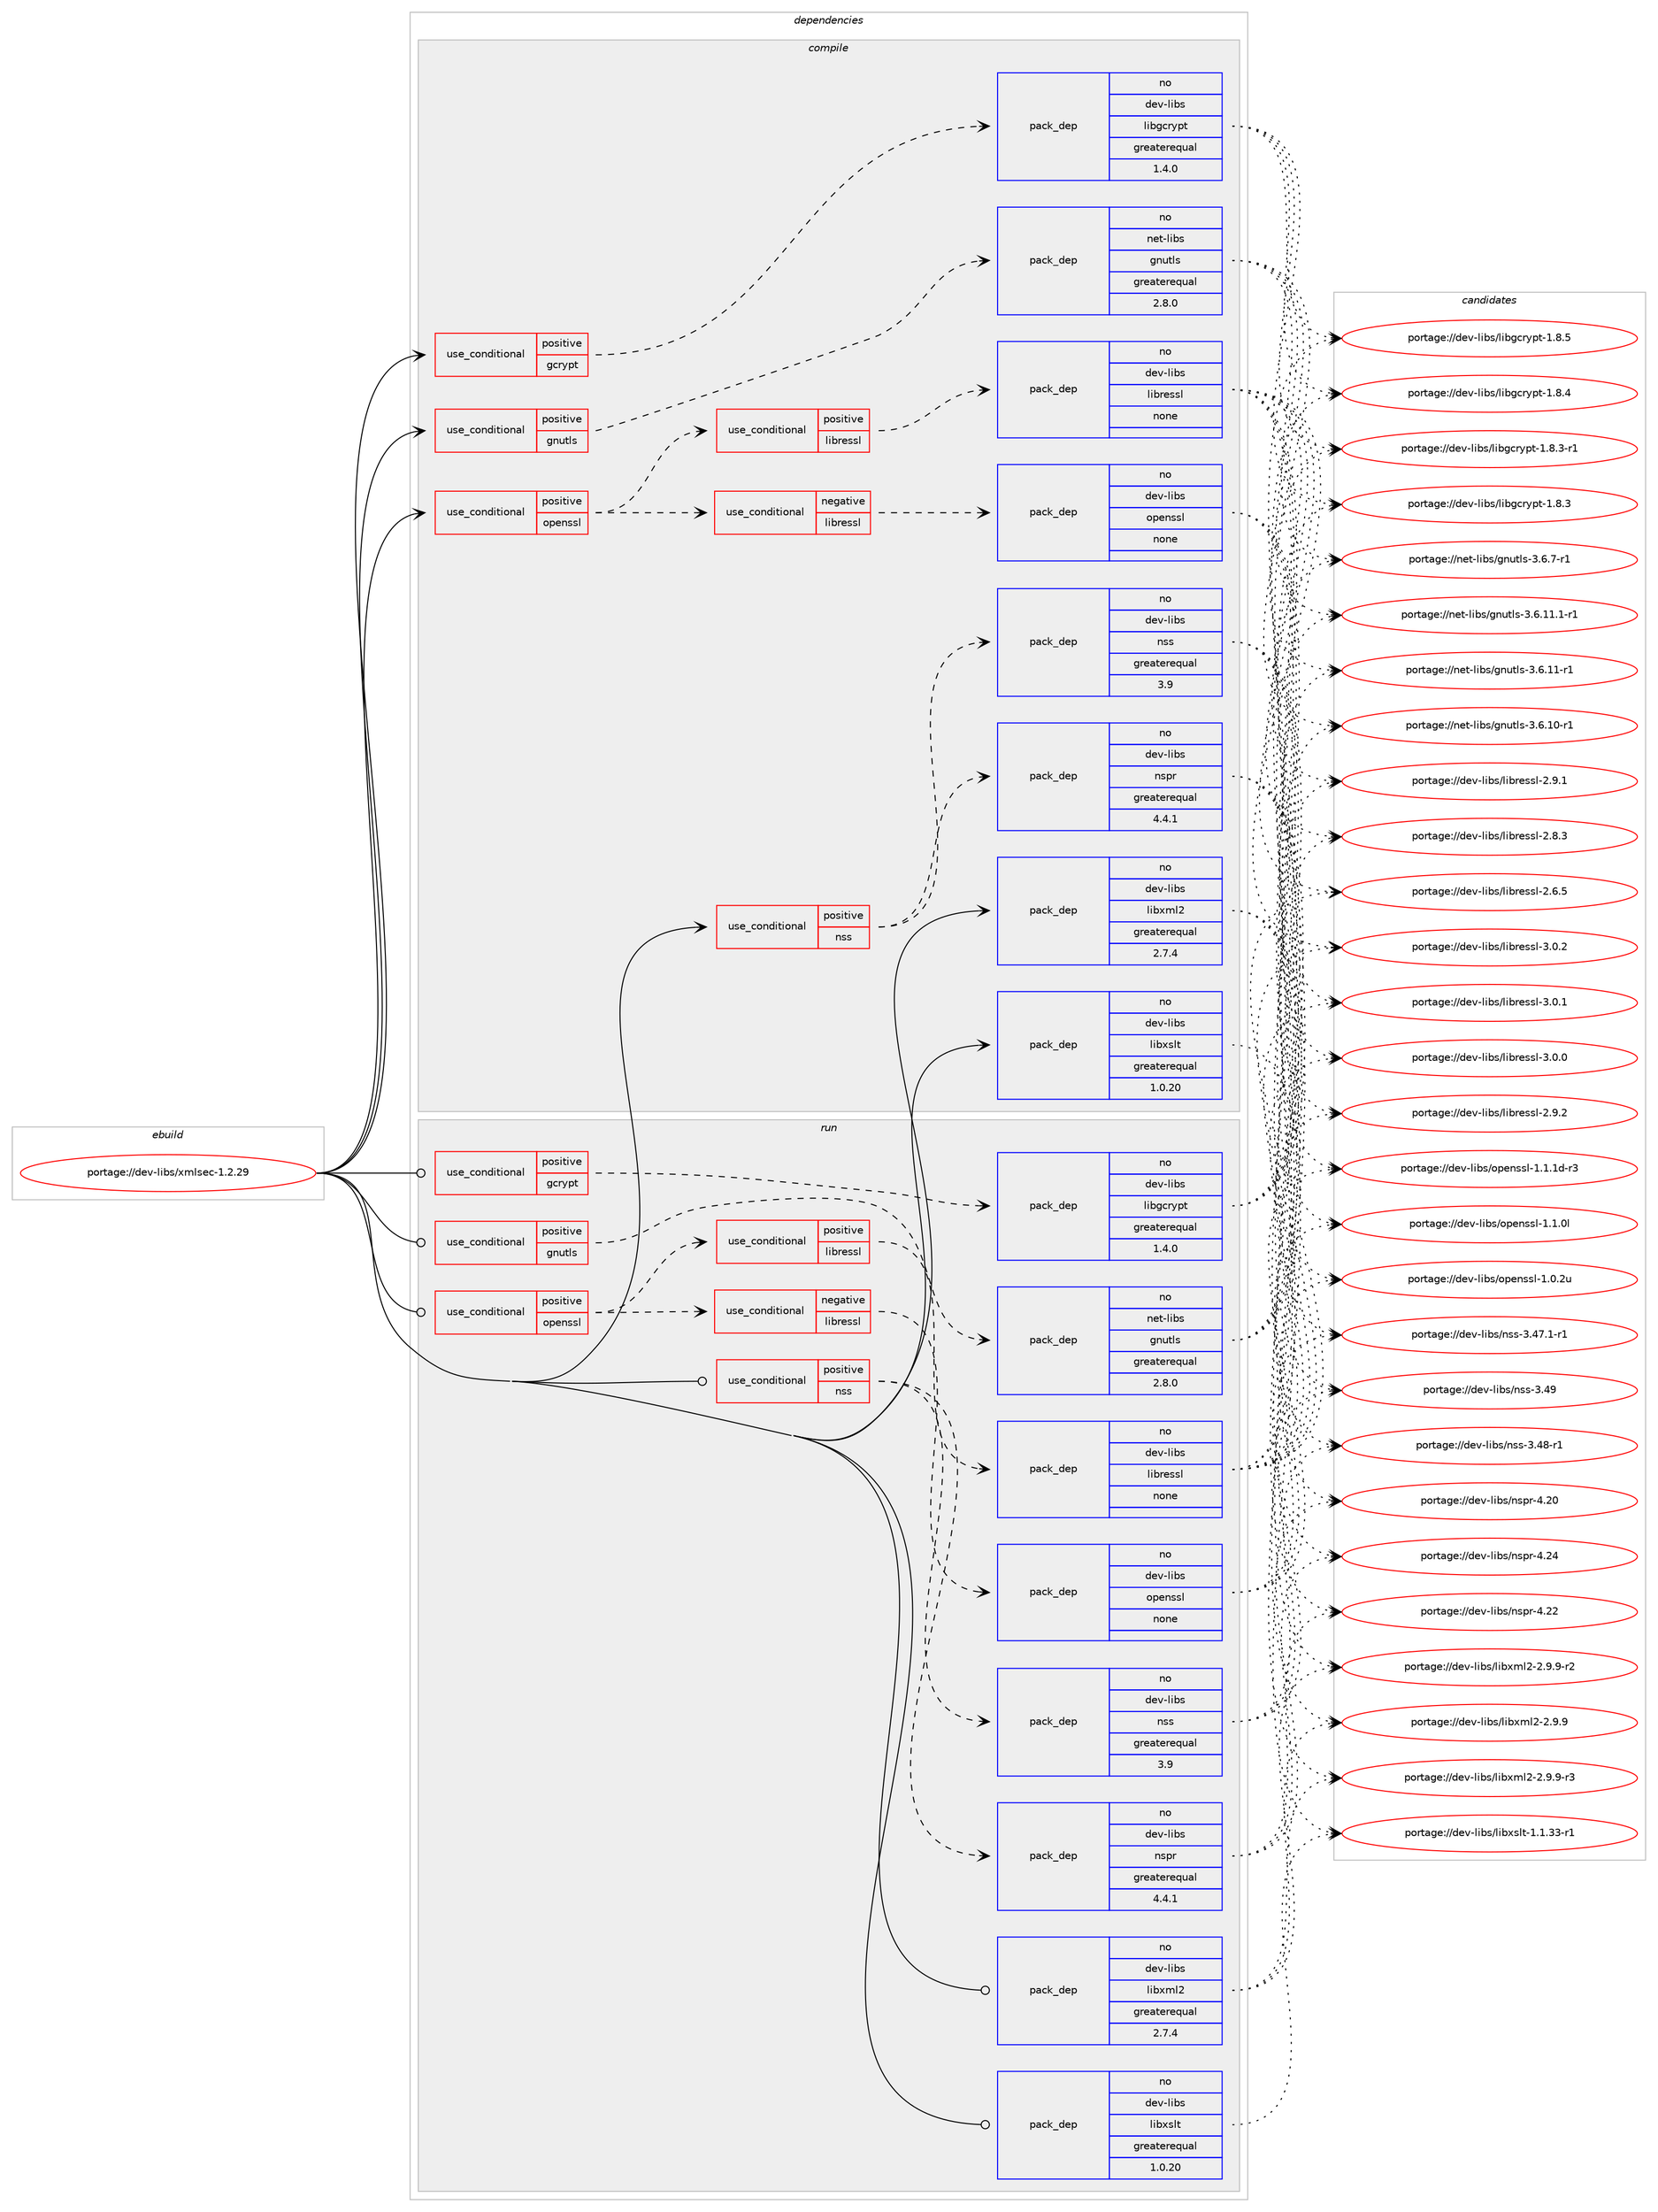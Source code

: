 digraph prolog {

# *************
# Graph options
# *************

newrank=true;
concentrate=true;
compound=true;
graph [rankdir=LR,fontname=Helvetica,fontsize=10,ranksep=1.5];#, ranksep=2.5, nodesep=0.2];
edge  [arrowhead=vee];
node  [fontname=Helvetica,fontsize=10];

# **********
# The ebuild
# **********

subgraph cluster_leftcol {
color=gray;
label=<<i>ebuild</i>>;
id [label="portage://dev-libs/xmlsec-1.2.29", color=red, width=4, href="../dev-libs/xmlsec-1.2.29.svg"];
}

# ****************
# The dependencies
# ****************

subgraph cluster_midcol {
color=gray;
label=<<i>dependencies</i>>;
subgraph cluster_compile {
fillcolor="#eeeeee";
style=filled;
label=<<i>compile</i>>;
subgraph cond123336 {
dependency506011 [label=<<TABLE BORDER="0" CELLBORDER="1" CELLSPACING="0" CELLPADDING="4"><TR><TD ROWSPAN="3" CELLPADDING="10">use_conditional</TD></TR><TR><TD>positive</TD></TR><TR><TD>gcrypt</TD></TR></TABLE>>, shape=none, color=red];
subgraph pack377533 {
dependency506012 [label=<<TABLE BORDER="0" CELLBORDER="1" CELLSPACING="0" CELLPADDING="4" WIDTH="220"><TR><TD ROWSPAN="6" CELLPADDING="30">pack_dep</TD></TR><TR><TD WIDTH="110">no</TD></TR><TR><TD>dev-libs</TD></TR><TR><TD>libgcrypt</TD></TR><TR><TD>greaterequal</TD></TR><TR><TD>1.4.0</TD></TR></TABLE>>, shape=none, color=blue];
}
dependency506011:e -> dependency506012:w [weight=20,style="dashed",arrowhead="vee"];
}
id:e -> dependency506011:w [weight=20,style="solid",arrowhead="vee"];
subgraph cond123337 {
dependency506013 [label=<<TABLE BORDER="0" CELLBORDER="1" CELLSPACING="0" CELLPADDING="4"><TR><TD ROWSPAN="3" CELLPADDING="10">use_conditional</TD></TR><TR><TD>positive</TD></TR><TR><TD>gnutls</TD></TR></TABLE>>, shape=none, color=red];
subgraph pack377534 {
dependency506014 [label=<<TABLE BORDER="0" CELLBORDER="1" CELLSPACING="0" CELLPADDING="4" WIDTH="220"><TR><TD ROWSPAN="6" CELLPADDING="30">pack_dep</TD></TR><TR><TD WIDTH="110">no</TD></TR><TR><TD>net-libs</TD></TR><TR><TD>gnutls</TD></TR><TR><TD>greaterequal</TD></TR><TR><TD>2.8.0</TD></TR></TABLE>>, shape=none, color=blue];
}
dependency506013:e -> dependency506014:w [weight=20,style="dashed",arrowhead="vee"];
}
id:e -> dependency506013:w [weight=20,style="solid",arrowhead="vee"];
subgraph cond123338 {
dependency506015 [label=<<TABLE BORDER="0" CELLBORDER="1" CELLSPACING="0" CELLPADDING="4"><TR><TD ROWSPAN="3" CELLPADDING="10">use_conditional</TD></TR><TR><TD>positive</TD></TR><TR><TD>nss</TD></TR></TABLE>>, shape=none, color=red];
subgraph pack377535 {
dependency506016 [label=<<TABLE BORDER="0" CELLBORDER="1" CELLSPACING="0" CELLPADDING="4" WIDTH="220"><TR><TD ROWSPAN="6" CELLPADDING="30">pack_dep</TD></TR><TR><TD WIDTH="110">no</TD></TR><TR><TD>dev-libs</TD></TR><TR><TD>nspr</TD></TR><TR><TD>greaterequal</TD></TR><TR><TD>4.4.1</TD></TR></TABLE>>, shape=none, color=blue];
}
dependency506015:e -> dependency506016:w [weight=20,style="dashed",arrowhead="vee"];
subgraph pack377536 {
dependency506017 [label=<<TABLE BORDER="0" CELLBORDER="1" CELLSPACING="0" CELLPADDING="4" WIDTH="220"><TR><TD ROWSPAN="6" CELLPADDING="30">pack_dep</TD></TR><TR><TD WIDTH="110">no</TD></TR><TR><TD>dev-libs</TD></TR><TR><TD>nss</TD></TR><TR><TD>greaterequal</TD></TR><TR><TD>3.9</TD></TR></TABLE>>, shape=none, color=blue];
}
dependency506015:e -> dependency506017:w [weight=20,style="dashed",arrowhead="vee"];
}
id:e -> dependency506015:w [weight=20,style="solid",arrowhead="vee"];
subgraph cond123339 {
dependency506018 [label=<<TABLE BORDER="0" CELLBORDER="1" CELLSPACING="0" CELLPADDING="4"><TR><TD ROWSPAN="3" CELLPADDING="10">use_conditional</TD></TR><TR><TD>positive</TD></TR><TR><TD>openssl</TD></TR></TABLE>>, shape=none, color=red];
subgraph cond123340 {
dependency506019 [label=<<TABLE BORDER="0" CELLBORDER="1" CELLSPACING="0" CELLPADDING="4"><TR><TD ROWSPAN="3" CELLPADDING="10">use_conditional</TD></TR><TR><TD>negative</TD></TR><TR><TD>libressl</TD></TR></TABLE>>, shape=none, color=red];
subgraph pack377537 {
dependency506020 [label=<<TABLE BORDER="0" CELLBORDER="1" CELLSPACING="0" CELLPADDING="4" WIDTH="220"><TR><TD ROWSPAN="6" CELLPADDING="30">pack_dep</TD></TR><TR><TD WIDTH="110">no</TD></TR><TR><TD>dev-libs</TD></TR><TR><TD>openssl</TD></TR><TR><TD>none</TD></TR><TR><TD></TD></TR></TABLE>>, shape=none, color=blue];
}
dependency506019:e -> dependency506020:w [weight=20,style="dashed",arrowhead="vee"];
}
dependency506018:e -> dependency506019:w [weight=20,style="dashed",arrowhead="vee"];
subgraph cond123341 {
dependency506021 [label=<<TABLE BORDER="0" CELLBORDER="1" CELLSPACING="0" CELLPADDING="4"><TR><TD ROWSPAN="3" CELLPADDING="10">use_conditional</TD></TR><TR><TD>positive</TD></TR><TR><TD>libressl</TD></TR></TABLE>>, shape=none, color=red];
subgraph pack377538 {
dependency506022 [label=<<TABLE BORDER="0" CELLBORDER="1" CELLSPACING="0" CELLPADDING="4" WIDTH="220"><TR><TD ROWSPAN="6" CELLPADDING="30">pack_dep</TD></TR><TR><TD WIDTH="110">no</TD></TR><TR><TD>dev-libs</TD></TR><TR><TD>libressl</TD></TR><TR><TD>none</TD></TR><TR><TD></TD></TR></TABLE>>, shape=none, color=blue];
}
dependency506021:e -> dependency506022:w [weight=20,style="dashed",arrowhead="vee"];
}
dependency506018:e -> dependency506021:w [weight=20,style="dashed",arrowhead="vee"];
}
id:e -> dependency506018:w [weight=20,style="solid",arrowhead="vee"];
subgraph pack377539 {
dependency506023 [label=<<TABLE BORDER="0" CELLBORDER="1" CELLSPACING="0" CELLPADDING="4" WIDTH="220"><TR><TD ROWSPAN="6" CELLPADDING="30">pack_dep</TD></TR><TR><TD WIDTH="110">no</TD></TR><TR><TD>dev-libs</TD></TR><TR><TD>libxml2</TD></TR><TR><TD>greaterequal</TD></TR><TR><TD>2.7.4</TD></TR></TABLE>>, shape=none, color=blue];
}
id:e -> dependency506023:w [weight=20,style="solid",arrowhead="vee"];
subgraph pack377540 {
dependency506024 [label=<<TABLE BORDER="0" CELLBORDER="1" CELLSPACING="0" CELLPADDING="4" WIDTH="220"><TR><TD ROWSPAN="6" CELLPADDING="30">pack_dep</TD></TR><TR><TD WIDTH="110">no</TD></TR><TR><TD>dev-libs</TD></TR><TR><TD>libxslt</TD></TR><TR><TD>greaterequal</TD></TR><TR><TD>1.0.20</TD></TR></TABLE>>, shape=none, color=blue];
}
id:e -> dependency506024:w [weight=20,style="solid",arrowhead="vee"];
}
subgraph cluster_compileandrun {
fillcolor="#eeeeee";
style=filled;
label=<<i>compile and run</i>>;
}
subgraph cluster_run {
fillcolor="#eeeeee";
style=filled;
label=<<i>run</i>>;
subgraph cond123342 {
dependency506025 [label=<<TABLE BORDER="0" CELLBORDER="1" CELLSPACING="0" CELLPADDING="4"><TR><TD ROWSPAN="3" CELLPADDING="10">use_conditional</TD></TR><TR><TD>positive</TD></TR><TR><TD>gcrypt</TD></TR></TABLE>>, shape=none, color=red];
subgraph pack377541 {
dependency506026 [label=<<TABLE BORDER="0" CELLBORDER="1" CELLSPACING="0" CELLPADDING="4" WIDTH="220"><TR><TD ROWSPAN="6" CELLPADDING="30">pack_dep</TD></TR><TR><TD WIDTH="110">no</TD></TR><TR><TD>dev-libs</TD></TR><TR><TD>libgcrypt</TD></TR><TR><TD>greaterequal</TD></TR><TR><TD>1.4.0</TD></TR></TABLE>>, shape=none, color=blue];
}
dependency506025:e -> dependency506026:w [weight=20,style="dashed",arrowhead="vee"];
}
id:e -> dependency506025:w [weight=20,style="solid",arrowhead="odot"];
subgraph cond123343 {
dependency506027 [label=<<TABLE BORDER="0" CELLBORDER="1" CELLSPACING="0" CELLPADDING="4"><TR><TD ROWSPAN="3" CELLPADDING="10">use_conditional</TD></TR><TR><TD>positive</TD></TR><TR><TD>gnutls</TD></TR></TABLE>>, shape=none, color=red];
subgraph pack377542 {
dependency506028 [label=<<TABLE BORDER="0" CELLBORDER="1" CELLSPACING="0" CELLPADDING="4" WIDTH="220"><TR><TD ROWSPAN="6" CELLPADDING="30">pack_dep</TD></TR><TR><TD WIDTH="110">no</TD></TR><TR><TD>net-libs</TD></TR><TR><TD>gnutls</TD></TR><TR><TD>greaterequal</TD></TR><TR><TD>2.8.0</TD></TR></TABLE>>, shape=none, color=blue];
}
dependency506027:e -> dependency506028:w [weight=20,style="dashed",arrowhead="vee"];
}
id:e -> dependency506027:w [weight=20,style="solid",arrowhead="odot"];
subgraph cond123344 {
dependency506029 [label=<<TABLE BORDER="0" CELLBORDER="1" CELLSPACING="0" CELLPADDING="4"><TR><TD ROWSPAN="3" CELLPADDING="10">use_conditional</TD></TR><TR><TD>positive</TD></TR><TR><TD>nss</TD></TR></TABLE>>, shape=none, color=red];
subgraph pack377543 {
dependency506030 [label=<<TABLE BORDER="0" CELLBORDER="1" CELLSPACING="0" CELLPADDING="4" WIDTH="220"><TR><TD ROWSPAN="6" CELLPADDING="30">pack_dep</TD></TR><TR><TD WIDTH="110">no</TD></TR><TR><TD>dev-libs</TD></TR><TR><TD>nspr</TD></TR><TR><TD>greaterequal</TD></TR><TR><TD>4.4.1</TD></TR></TABLE>>, shape=none, color=blue];
}
dependency506029:e -> dependency506030:w [weight=20,style="dashed",arrowhead="vee"];
subgraph pack377544 {
dependency506031 [label=<<TABLE BORDER="0" CELLBORDER="1" CELLSPACING="0" CELLPADDING="4" WIDTH="220"><TR><TD ROWSPAN="6" CELLPADDING="30">pack_dep</TD></TR><TR><TD WIDTH="110">no</TD></TR><TR><TD>dev-libs</TD></TR><TR><TD>nss</TD></TR><TR><TD>greaterequal</TD></TR><TR><TD>3.9</TD></TR></TABLE>>, shape=none, color=blue];
}
dependency506029:e -> dependency506031:w [weight=20,style="dashed",arrowhead="vee"];
}
id:e -> dependency506029:w [weight=20,style="solid",arrowhead="odot"];
subgraph cond123345 {
dependency506032 [label=<<TABLE BORDER="0" CELLBORDER="1" CELLSPACING="0" CELLPADDING="4"><TR><TD ROWSPAN="3" CELLPADDING="10">use_conditional</TD></TR><TR><TD>positive</TD></TR><TR><TD>openssl</TD></TR></TABLE>>, shape=none, color=red];
subgraph cond123346 {
dependency506033 [label=<<TABLE BORDER="0" CELLBORDER="1" CELLSPACING="0" CELLPADDING="4"><TR><TD ROWSPAN="3" CELLPADDING="10">use_conditional</TD></TR><TR><TD>negative</TD></TR><TR><TD>libressl</TD></TR></TABLE>>, shape=none, color=red];
subgraph pack377545 {
dependency506034 [label=<<TABLE BORDER="0" CELLBORDER="1" CELLSPACING="0" CELLPADDING="4" WIDTH="220"><TR><TD ROWSPAN="6" CELLPADDING="30">pack_dep</TD></TR><TR><TD WIDTH="110">no</TD></TR><TR><TD>dev-libs</TD></TR><TR><TD>openssl</TD></TR><TR><TD>none</TD></TR><TR><TD></TD></TR></TABLE>>, shape=none, color=blue];
}
dependency506033:e -> dependency506034:w [weight=20,style="dashed",arrowhead="vee"];
}
dependency506032:e -> dependency506033:w [weight=20,style="dashed",arrowhead="vee"];
subgraph cond123347 {
dependency506035 [label=<<TABLE BORDER="0" CELLBORDER="1" CELLSPACING="0" CELLPADDING="4"><TR><TD ROWSPAN="3" CELLPADDING="10">use_conditional</TD></TR><TR><TD>positive</TD></TR><TR><TD>libressl</TD></TR></TABLE>>, shape=none, color=red];
subgraph pack377546 {
dependency506036 [label=<<TABLE BORDER="0" CELLBORDER="1" CELLSPACING="0" CELLPADDING="4" WIDTH="220"><TR><TD ROWSPAN="6" CELLPADDING="30">pack_dep</TD></TR><TR><TD WIDTH="110">no</TD></TR><TR><TD>dev-libs</TD></TR><TR><TD>libressl</TD></TR><TR><TD>none</TD></TR><TR><TD></TD></TR></TABLE>>, shape=none, color=blue];
}
dependency506035:e -> dependency506036:w [weight=20,style="dashed",arrowhead="vee"];
}
dependency506032:e -> dependency506035:w [weight=20,style="dashed",arrowhead="vee"];
}
id:e -> dependency506032:w [weight=20,style="solid",arrowhead="odot"];
subgraph pack377547 {
dependency506037 [label=<<TABLE BORDER="0" CELLBORDER="1" CELLSPACING="0" CELLPADDING="4" WIDTH="220"><TR><TD ROWSPAN="6" CELLPADDING="30">pack_dep</TD></TR><TR><TD WIDTH="110">no</TD></TR><TR><TD>dev-libs</TD></TR><TR><TD>libxml2</TD></TR><TR><TD>greaterequal</TD></TR><TR><TD>2.7.4</TD></TR></TABLE>>, shape=none, color=blue];
}
id:e -> dependency506037:w [weight=20,style="solid",arrowhead="odot"];
subgraph pack377548 {
dependency506038 [label=<<TABLE BORDER="0" CELLBORDER="1" CELLSPACING="0" CELLPADDING="4" WIDTH="220"><TR><TD ROWSPAN="6" CELLPADDING="30">pack_dep</TD></TR><TR><TD WIDTH="110">no</TD></TR><TR><TD>dev-libs</TD></TR><TR><TD>libxslt</TD></TR><TR><TD>greaterequal</TD></TR><TR><TD>1.0.20</TD></TR></TABLE>>, shape=none, color=blue];
}
id:e -> dependency506038:w [weight=20,style="solid",arrowhead="odot"];
}
}

# **************
# The candidates
# **************

subgraph cluster_choices {
rank=same;
color=gray;
label=<<i>candidates</i>>;

subgraph choice377533 {
color=black;
nodesep=1;
choice1001011184510810598115471081059810399114121112116454946564653 [label="portage://dev-libs/libgcrypt-1.8.5", color=red, width=4,href="../dev-libs/libgcrypt-1.8.5.svg"];
choice1001011184510810598115471081059810399114121112116454946564652 [label="portage://dev-libs/libgcrypt-1.8.4", color=red, width=4,href="../dev-libs/libgcrypt-1.8.4.svg"];
choice10010111845108105981154710810598103991141211121164549465646514511449 [label="portage://dev-libs/libgcrypt-1.8.3-r1", color=red, width=4,href="../dev-libs/libgcrypt-1.8.3-r1.svg"];
choice1001011184510810598115471081059810399114121112116454946564651 [label="portage://dev-libs/libgcrypt-1.8.3", color=red, width=4,href="../dev-libs/libgcrypt-1.8.3.svg"];
dependency506012:e -> choice1001011184510810598115471081059810399114121112116454946564653:w [style=dotted,weight="100"];
dependency506012:e -> choice1001011184510810598115471081059810399114121112116454946564652:w [style=dotted,weight="100"];
dependency506012:e -> choice10010111845108105981154710810598103991141211121164549465646514511449:w [style=dotted,weight="100"];
dependency506012:e -> choice1001011184510810598115471081059810399114121112116454946564651:w [style=dotted,weight="100"];
}
subgraph choice377534 {
color=black;
nodesep=1;
choice1101011164510810598115471031101171161081154551465446554511449 [label="portage://net-libs/gnutls-3.6.7-r1", color=red, width=4,href="../net-libs/gnutls-3.6.7-r1.svg"];
choice1101011164510810598115471031101171161081154551465446494946494511449 [label="portage://net-libs/gnutls-3.6.11.1-r1", color=red, width=4,href="../net-libs/gnutls-3.6.11.1-r1.svg"];
choice110101116451081059811547103110117116108115455146544649494511449 [label="portage://net-libs/gnutls-3.6.11-r1", color=red, width=4,href="../net-libs/gnutls-3.6.11-r1.svg"];
choice110101116451081059811547103110117116108115455146544649484511449 [label="portage://net-libs/gnutls-3.6.10-r1", color=red, width=4,href="../net-libs/gnutls-3.6.10-r1.svg"];
dependency506014:e -> choice1101011164510810598115471031101171161081154551465446554511449:w [style=dotted,weight="100"];
dependency506014:e -> choice1101011164510810598115471031101171161081154551465446494946494511449:w [style=dotted,weight="100"];
dependency506014:e -> choice110101116451081059811547103110117116108115455146544649494511449:w [style=dotted,weight="100"];
dependency506014:e -> choice110101116451081059811547103110117116108115455146544649484511449:w [style=dotted,weight="100"];
}
subgraph choice377535 {
color=black;
nodesep=1;
choice1001011184510810598115471101151121144552465052 [label="portage://dev-libs/nspr-4.24", color=red, width=4,href="../dev-libs/nspr-4.24.svg"];
choice1001011184510810598115471101151121144552465050 [label="portage://dev-libs/nspr-4.22", color=red, width=4,href="../dev-libs/nspr-4.22.svg"];
choice1001011184510810598115471101151121144552465048 [label="portage://dev-libs/nspr-4.20", color=red, width=4,href="../dev-libs/nspr-4.20.svg"];
dependency506016:e -> choice1001011184510810598115471101151121144552465052:w [style=dotted,weight="100"];
dependency506016:e -> choice1001011184510810598115471101151121144552465050:w [style=dotted,weight="100"];
dependency506016:e -> choice1001011184510810598115471101151121144552465048:w [style=dotted,weight="100"];
}
subgraph choice377536 {
color=black;
nodesep=1;
choice1001011184510810598115471101151154551465257 [label="portage://dev-libs/nss-3.49", color=red, width=4,href="../dev-libs/nss-3.49.svg"];
choice10010111845108105981154711011511545514652564511449 [label="portage://dev-libs/nss-3.48-r1", color=red, width=4,href="../dev-libs/nss-3.48-r1.svg"];
choice100101118451081059811547110115115455146525546494511449 [label="portage://dev-libs/nss-3.47.1-r1", color=red, width=4,href="../dev-libs/nss-3.47.1-r1.svg"];
dependency506017:e -> choice1001011184510810598115471101151154551465257:w [style=dotted,weight="100"];
dependency506017:e -> choice10010111845108105981154711011511545514652564511449:w [style=dotted,weight="100"];
dependency506017:e -> choice100101118451081059811547110115115455146525546494511449:w [style=dotted,weight="100"];
}
subgraph choice377537 {
color=black;
nodesep=1;
choice1001011184510810598115471111121011101151151084549464946491004511451 [label="portage://dev-libs/openssl-1.1.1d-r3", color=red, width=4,href="../dev-libs/openssl-1.1.1d-r3.svg"];
choice100101118451081059811547111112101110115115108454946494648108 [label="portage://dev-libs/openssl-1.1.0l", color=red, width=4,href="../dev-libs/openssl-1.1.0l.svg"];
choice100101118451081059811547111112101110115115108454946484650117 [label="portage://dev-libs/openssl-1.0.2u", color=red, width=4,href="../dev-libs/openssl-1.0.2u.svg"];
dependency506020:e -> choice1001011184510810598115471111121011101151151084549464946491004511451:w [style=dotted,weight="100"];
dependency506020:e -> choice100101118451081059811547111112101110115115108454946494648108:w [style=dotted,weight="100"];
dependency506020:e -> choice100101118451081059811547111112101110115115108454946484650117:w [style=dotted,weight="100"];
}
subgraph choice377538 {
color=black;
nodesep=1;
choice10010111845108105981154710810598114101115115108455146484650 [label="portage://dev-libs/libressl-3.0.2", color=red, width=4,href="../dev-libs/libressl-3.0.2.svg"];
choice10010111845108105981154710810598114101115115108455146484649 [label="portage://dev-libs/libressl-3.0.1", color=red, width=4,href="../dev-libs/libressl-3.0.1.svg"];
choice10010111845108105981154710810598114101115115108455146484648 [label="portage://dev-libs/libressl-3.0.0", color=red, width=4,href="../dev-libs/libressl-3.0.0.svg"];
choice10010111845108105981154710810598114101115115108455046574650 [label="portage://dev-libs/libressl-2.9.2", color=red, width=4,href="../dev-libs/libressl-2.9.2.svg"];
choice10010111845108105981154710810598114101115115108455046574649 [label="portage://dev-libs/libressl-2.9.1", color=red, width=4,href="../dev-libs/libressl-2.9.1.svg"];
choice10010111845108105981154710810598114101115115108455046564651 [label="portage://dev-libs/libressl-2.8.3", color=red, width=4,href="../dev-libs/libressl-2.8.3.svg"];
choice10010111845108105981154710810598114101115115108455046544653 [label="portage://dev-libs/libressl-2.6.5", color=red, width=4,href="../dev-libs/libressl-2.6.5.svg"];
dependency506022:e -> choice10010111845108105981154710810598114101115115108455146484650:w [style=dotted,weight="100"];
dependency506022:e -> choice10010111845108105981154710810598114101115115108455146484649:w [style=dotted,weight="100"];
dependency506022:e -> choice10010111845108105981154710810598114101115115108455146484648:w [style=dotted,weight="100"];
dependency506022:e -> choice10010111845108105981154710810598114101115115108455046574650:w [style=dotted,weight="100"];
dependency506022:e -> choice10010111845108105981154710810598114101115115108455046574649:w [style=dotted,weight="100"];
dependency506022:e -> choice10010111845108105981154710810598114101115115108455046564651:w [style=dotted,weight="100"];
dependency506022:e -> choice10010111845108105981154710810598114101115115108455046544653:w [style=dotted,weight="100"];
}
subgraph choice377539 {
color=black;
nodesep=1;
choice10010111845108105981154710810598120109108504550465746574511451 [label="portage://dev-libs/libxml2-2.9.9-r3", color=red, width=4,href="../dev-libs/libxml2-2.9.9-r3.svg"];
choice10010111845108105981154710810598120109108504550465746574511450 [label="portage://dev-libs/libxml2-2.9.9-r2", color=red, width=4,href="../dev-libs/libxml2-2.9.9-r2.svg"];
choice1001011184510810598115471081059812010910850455046574657 [label="portage://dev-libs/libxml2-2.9.9", color=red, width=4,href="../dev-libs/libxml2-2.9.9.svg"];
dependency506023:e -> choice10010111845108105981154710810598120109108504550465746574511451:w [style=dotted,weight="100"];
dependency506023:e -> choice10010111845108105981154710810598120109108504550465746574511450:w [style=dotted,weight="100"];
dependency506023:e -> choice1001011184510810598115471081059812010910850455046574657:w [style=dotted,weight="100"];
}
subgraph choice377540 {
color=black;
nodesep=1;
choice10010111845108105981154710810598120115108116454946494651514511449 [label="portage://dev-libs/libxslt-1.1.33-r1", color=red, width=4,href="../dev-libs/libxslt-1.1.33-r1.svg"];
dependency506024:e -> choice10010111845108105981154710810598120115108116454946494651514511449:w [style=dotted,weight="100"];
}
subgraph choice377541 {
color=black;
nodesep=1;
choice1001011184510810598115471081059810399114121112116454946564653 [label="portage://dev-libs/libgcrypt-1.8.5", color=red, width=4,href="../dev-libs/libgcrypt-1.8.5.svg"];
choice1001011184510810598115471081059810399114121112116454946564652 [label="portage://dev-libs/libgcrypt-1.8.4", color=red, width=4,href="../dev-libs/libgcrypt-1.8.4.svg"];
choice10010111845108105981154710810598103991141211121164549465646514511449 [label="portage://dev-libs/libgcrypt-1.8.3-r1", color=red, width=4,href="../dev-libs/libgcrypt-1.8.3-r1.svg"];
choice1001011184510810598115471081059810399114121112116454946564651 [label="portage://dev-libs/libgcrypt-1.8.3", color=red, width=4,href="../dev-libs/libgcrypt-1.8.3.svg"];
dependency506026:e -> choice1001011184510810598115471081059810399114121112116454946564653:w [style=dotted,weight="100"];
dependency506026:e -> choice1001011184510810598115471081059810399114121112116454946564652:w [style=dotted,weight="100"];
dependency506026:e -> choice10010111845108105981154710810598103991141211121164549465646514511449:w [style=dotted,weight="100"];
dependency506026:e -> choice1001011184510810598115471081059810399114121112116454946564651:w [style=dotted,weight="100"];
}
subgraph choice377542 {
color=black;
nodesep=1;
choice1101011164510810598115471031101171161081154551465446554511449 [label="portage://net-libs/gnutls-3.6.7-r1", color=red, width=4,href="../net-libs/gnutls-3.6.7-r1.svg"];
choice1101011164510810598115471031101171161081154551465446494946494511449 [label="portage://net-libs/gnutls-3.6.11.1-r1", color=red, width=4,href="../net-libs/gnutls-3.6.11.1-r1.svg"];
choice110101116451081059811547103110117116108115455146544649494511449 [label="portage://net-libs/gnutls-3.6.11-r1", color=red, width=4,href="../net-libs/gnutls-3.6.11-r1.svg"];
choice110101116451081059811547103110117116108115455146544649484511449 [label="portage://net-libs/gnutls-3.6.10-r1", color=red, width=4,href="../net-libs/gnutls-3.6.10-r1.svg"];
dependency506028:e -> choice1101011164510810598115471031101171161081154551465446554511449:w [style=dotted,weight="100"];
dependency506028:e -> choice1101011164510810598115471031101171161081154551465446494946494511449:w [style=dotted,weight="100"];
dependency506028:e -> choice110101116451081059811547103110117116108115455146544649494511449:w [style=dotted,weight="100"];
dependency506028:e -> choice110101116451081059811547103110117116108115455146544649484511449:w [style=dotted,weight="100"];
}
subgraph choice377543 {
color=black;
nodesep=1;
choice1001011184510810598115471101151121144552465052 [label="portage://dev-libs/nspr-4.24", color=red, width=4,href="../dev-libs/nspr-4.24.svg"];
choice1001011184510810598115471101151121144552465050 [label="portage://dev-libs/nspr-4.22", color=red, width=4,href="../dev-libs/nspr-4.22.svg"];
choice1001011184510810598115471101151121144552465048 [label="portage://dev-libs/nspr-4.20", color=red, width=4,href="../dev-libs/nspr-4.20.svg"];
dependency506030:e -> choice1001011184510810598115471101151121144552465052:w [style=dotted,weight="100"];
dependency506030:e -> choice1001011184510810598115471101151121144552465050:w [style=dotted,weight="100"];
dependency506030:e -> choice1001011184510810598115471101151121144552465048:w [style=dotted,weight="100"];
}
subgraph choice377544 {
color=black;
nodesep=1;
choice1001011184510810598115471101151154551465257 [label="portage://dev-libs/nss-3.49", color=red, width=4,href="../dev-libs/nss-3.49.svg"];
choice10010111845108105981154711011511545514652564511449 [label="portage://dev-libs/nss-3.48-r1", color=red, width=4,href="../dev-libs/nss-3.48-r1.svg"];
choice100101118451081059811547110115115455146525546494511449 [label="portage://dev-libs/nss-3.47.1-r1", color=red, width=4,href="../dev-libs/nss-3.47.1-r1.svg"];
dependency506031:e -> choice1001011184510810598115471101151154551465257:w [style=dotted,weight="100"];
dependency506031:e -> choice10010111845108105981154711011511545514652564511449:w [style=dotted,weight="100"];
dependency506031:e -> choice100101118451081059811547110115115455146525546494511449:w [style=dotted,weight="100"];
}
subgraph choice377545 {
color=black;
nodesep=1;
choice1001011184510810598115471111121011101151151084549464946491004511451 [label="portage://dev-libs/openssl-1.1.1d-r3", color=red, width=4,href="../dev-libs/openssl-1.1.1d-r3.svg"];
choice100101118451081059811547111112101110115115108454946494648108 [label="portage://dev-libs/openssl-1.1.0l", color=red, width=4,href="../dev-libs/openssl-1.1.0l.svg"];
choice100101118451081059811547111112101110115115108454946484650117 [label="portage://dev-libs/openssl-1.0.2u", color=red, width=4,href="../dev-libs/openssl-1.0.2u.svg"];
dependency506034:e -> choice1001011184510810598115471111121011101151151084549464946491004511451:w [style=dotted,weight="100"];
dependency506034:e -> choice100101118451081059811547111112101110115115108454946494648108:w [style=dotted,weight="100"];
dependency506034:e -> choice100101118451081059811547111112101110115115108454946484650117:w [style=dotted,weight="100"];
}
subgraph choice377546 {
color=black;
nodesep=1;
choice10010111845108105981154710810598114101115115108455146484650 [label="portage://dev-libs/libressl-3.0.2", color=red, width=4,href="../dev-libs/libressl-3.0.2.svg"];
choice10010111845108105981154710810598114101115115108455146484649 [label="portage://dev-libs/libressl-3.0.1", color=red, width=4,href="../dev-libs/libressl-3.0.1.svg"];
choice10010111845108105981154710810598114101115115108455146484648 [label="portage://dev-libs/libressl-3.0.0", color=red, width=4,href="../dev-libs/libressl-3.0.0.svg"];
choice10010111845108105981154710810598114101115115108455046574650 [label="portage://dev-libs/libressl-2.9.2", color=red, width=4,href="../dev-libs/libressl-2.9.2.svg"];
choice10010111845108105981154710810598114101115115108455046574649 [label="portage://dev-libs/libressl-2.9.1", color=red, width=4,href="../dev-libs/libressl-2.9.1.svg"];
choice10010111845108105981154710810598114101115115108455046564651 [label="portage://dev-libs/libressl-2.8.3", color=red, width=4,href="../dev-libs/libressl-2.8.3.svg"];
choice10010111845108105981154710810598114101115115108455046544653 [label="portage://dev-libs/libressl-2.6.5", color=red, width=4,href="../dev-libs/libressl-2.6.5.svg"];
dependency506036:e -> choice10010111845108105981154710810598114101115115108455146484650:w [style=dotted,weight="100"];
dependency506036:e -> choice10010111845108105981154710810598114101115115108455146484649:w [style=dotted,weight="100"];
dependency506036:e -> choice10010111845108105981154710810598114101115115108455146484648:w [style=dotted,weight="100"];
dependency506036:e -> choice10010111845108105981154710810598114101115115108455046574650:w [style=dotted,weight="100"];
dependency506036:e -> choice10010111845108105981154710810598114101115115108455046574649:w [style=dotted,weight="100"];
dependency506036:e -> choice10010111845108105981154710810598114101115115108455046564651:w [style=dotted,weight="100"];
dependency506036:e -> choice10010111845108105981154710810598114101115115108455046544653:w [style=dotted,weight="100"];
}
subgraph choice377547 {
color=black;
nodesep=1;
choice10010111845108105981154710810598120109108504550465746574511451 [label="portage://dev-libs/libxml2-2.9.9-r3", color=red, width=4,href="../dev-libs/libxml2-2.9.9-r3.svg"];
choice10010111845108105981154710810598120109108504550465746574511450 [label="portage://dev-libs/libxml2-2.9.9-r2", color=red, width=4,href="../dev-libs/libxml2-2.9.9-r2.svg"];
choice1001011184510810598115471081059812010910850455046574657 [label="portage://dev-libs/libxml2-2.9.9", color=red, width=4,href="../dev-libs/libxml2-2.9.9.svg"];
dependency506037:e -> choice10010111845108105981154710810598120109108504550465746574511451:w [style=dotted,weight="100"];
dependency506037:e -> choice10010111845108105981154710810598120109108504550465746574511450:w [style=dotted,weight="100"];
dependency506037:e -> choice1001011184510810598115471081059812010910850455046574657:w [style=dotted,weight="100"];
}
subgraph choice377548 {
color=black;
nodesep=1;
choice10010111845108105981154710810598120115108116454946494651514511449 [label="portage://dev-libs/libxslt-1.1.33-r1", color=red, width=4,href="../dev-libs/libxslt-1.1.33-r1.svg"];
dependency506038:e -> choice10010111845108105981154710810598120115108116454946494651514511449:w [style=dotted,weight="100"];
}
}

}
